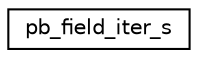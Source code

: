 digraph "Graphical Class Hierarchy"
{
 // LATEX_PDF_SIZE
  edge [fontname="Helvetica",fontsize="10",labelfontname="Helvetica",labelfontsize="10"];
  node [fontname="Helvetica",fontsize="10",shape=record];
  rankdir="LR";
  Node0 [label="pb_field_iter_s",height=0.2,width=0.4,color="black", fillcolor="white", style="filled",URL="$structpb__field__iter__s.html",tooltip=" "];
}
